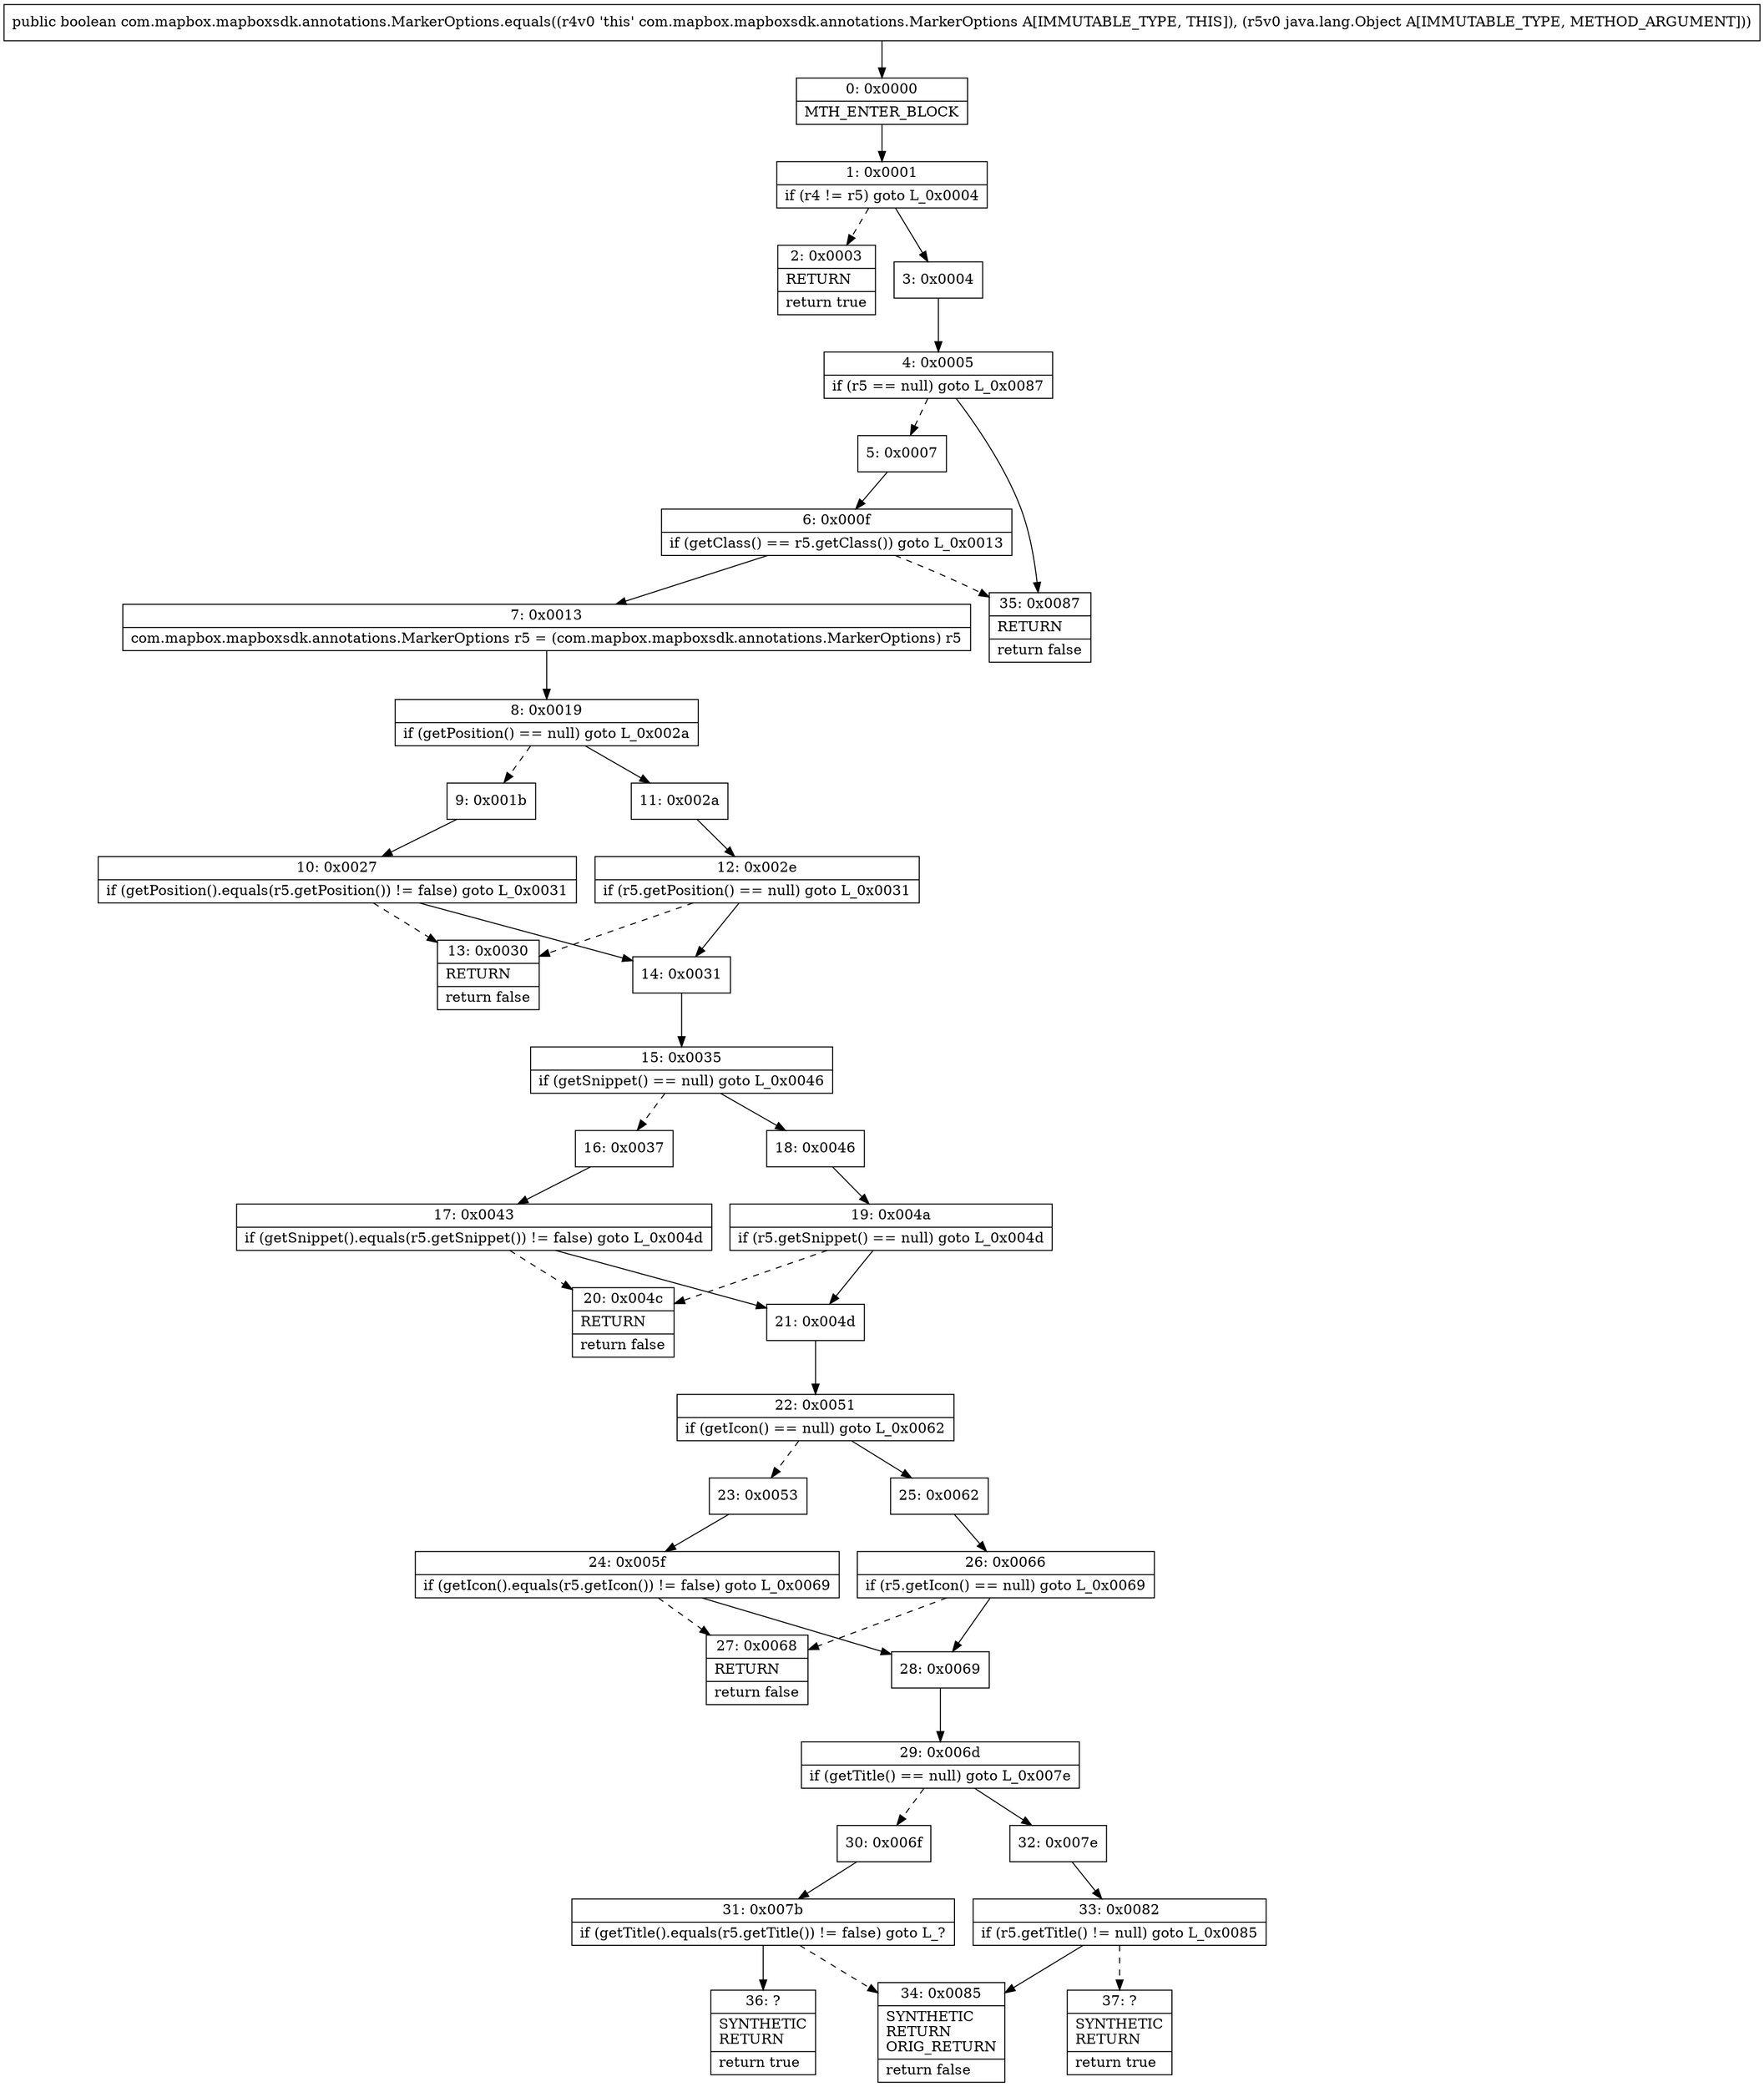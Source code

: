 digraph "CFG forcom.mapbox.mapboxsdk.annotations.MarkerOptions.equals(Ljava\/lang\/Object;)Z" {
Node_0 [shape=record,label="{0\:\ 0x0000|MTH_ENTER_BLOCK\l}"];
Node_1 [shape=record,label="{1\:\ 0x0001|if (r4 != r5) goto L_0x0004\l}"];
Node_2 [shape=record,label="{2\:\ 0x0003|RETURN\l|return true\l}"];
Node_3 [shape=record,label="{3\:\ 0x0004}"];
Node_4 [shape=record,label="{4\:\ 0x0005|if (r5 == null) goto L_0x0087\l}"];
Node_5 [shape=record,label="{5\:\ 0x0007}"];
Node_6 [shape=record,label="{6\:\ 0x000f|if (getClass() == r5.getClass()) goto L_0x0013\l}"];
Node_7 [shape=record,label="{7\:\ 0x0013|com.mapbox.mapboxsdk.annotations.MarkerOptions r5 = (com.mapbox.mapboxsdk.annotations.MarkerOptions) r5\l}"];
Node_8 [shape=record,label="{8\:\ 0x0019|if (getPosition() == null) goto L_0x002a\l}"];
Node_9 [shape=record,label="{9\:\ 0x001b}"];
Node_10 [shape=record,label="{10\:\ 0x0027|if (getPosition().equals(r5.getPosition()) != false) goto L_0x0031\l}"];
Node_11 [shape=record,label="{11\:\ 0x002a}"];
Node_12 [shape=record,label="{12\:\ 0x002e|if (r5.getPosition() == null) goto L_0x0031\l}"];
Node_13 [shape=record,label="{13\:\ 0x0030|RETURN\l|return false\l}"];
Node_14 [shape=record,label="{14\:\ 0x0031}"];
Node_15 [shape=record,label="{15\:\ 0x0035|if (getSnippet() == null) goto L_0x0046\l}"];
Node_16 [shape=record,label="{16\:\ 0x0037}"];
Node_17 [shape=record,label="{17\:\ 0x0043|if (getSnippet().equals(r5.getSnippet()) != false) goto L_0x004d\l}"];
Node_18 [shape=record,label="{18\:\ 0x0046}"];
Node_19 [shape=record,label="{19\:\ 0x004a|if (r5.getSnippet() == null) goto L_0x004d\l}"];
Node_20 [shape=record,label="{20\:\ 0x004c|RETURN\l|return false\l}"];
Node_21 [shape=record,label="{21\:\ 0x004d}"];
Node_22 [shape=record,label="{22\:\ 0x0051|if (getIcon() == null) goto L_0x0062\l}"];
Node_23 [shape=record,label="{23\:\ 0x0053}"];
Node_24 [shape=record,label="{24\:\ 0x005f|if (getIcon().equals(r5.getIcon()) != false) goto L_0x0069\l}"];
Node_25 [shape=record,label="{25\:\ 0x0062}"];
Node_26 [shape=record,label="{26\:\ 0x0066|if (r5.getIcon() == null) goto L_0x0069\l}"];
Node_27 [shape=record,label="{27\:\ 0x0068|RETURN\l|return false\l}"];
Node_28 [shape=record,label="{28\:\ 0x0069}"];
Node_29 [shape=record,label="{29\:\ 0x006d|if (getTitle() == null) goto L_0x007e\l}"];
Node_30 [shape=record,label="{30\:\ 0x006f}"];
Node_31 [shape=record,label="{31\:\ 0x007b|if (getTitle().equals(r5.getTitle()) != false) goto L_?\l}"];
Node_32 [shape=record,label="{32\:\ 0x007e}"];
Node_33 [shape=record,label="{33\:\ 0x0082|if (r5.getTitle() != null) goto L_0x0085\l}"];
Node_34 [shape=record,label="{34\:\ 0x0085|SYNTHETIC\lRETURN\lORIG_RETURN\l|return false\l}"];
Node_35 [shape=record,label="{35\:\ 0x0087|RETURN\l|return false\l}"];
Node_36 [shape=record,label="{36\:\ ?|SYNTHETIC\lRETURN\l|return true\l}"];
Node_37 [shape=record,label="{37\:\ ?|SYNTHETIC\lRETURN\l|return true\l}"];
MethodNode[shape=record,label="{public boolean com.mapbox.mapboxsdk.annotations.MarkerOptions.equals((r4v0 'this' com.mapbox.mapboxsdk.annotations.MarkerOptions A[IMMUTABLE_TYPE, THIS]), (r5v0 java.lang.Object A[IMMUTABLE_TYPE, METHOD_ARGUMENT])) }"];
MethodNode -> Node_0;
Node_0 -> Node_1;
Node_1 -> Node_2[style=dashed];
Node_1 -> Node_3;
Node_3 -> Node_4;
Node_4 -> Node_5[style=dashed];
Node_4 -> Node_35;
Node_5 -> Node_6;
Node_6 -> Node_7;
Node_6 -> Node_35[style=dashed];
Node_7 -> Node_8;
Node_8 -> Node_9[style=dashed];
Node_8 -> Node_11;
Node_9 -> Node_10;
Node_10 -> Node_14;
Node_10 -> Node_13[style=dashed];
Node_11 -> Node_12;
Node_12 -> Node_13[style=dashed];
Node_12 -> Node_14;
Node_14 -> Node_15;
Node_15 -> Node_16[style=dashed];
Node_15 -> Node_18;
Node_16 -> Node_17;
Node_17 -> Node_21;
Node_17 -> Node_20[style=dashed];
Node_18 -> Node_19;
Node_19 -> Node_20[style=dashed];
Node_19 -> Node_21;
Node_21 -> Node_22;
Node_22 -> Node_23[style=dashed];
Node_22 -> Node_25;
Node_23 -> Node_24;
Node_24 -> Node_28;
Node_24 -> Node_27[style=dashed];
Node_25 -> Node_26;
Node_26 -> Node_27[style=dashed];
Node_26 -> Node_28;
Node_28 -> Node_29;
Node_29 -> Node_30[style=dashed];
Node_29 -> Node_32;
Node_30 -> Node_31;
Node_31 -> Node_34[style=dashed];
Node_31 -> Node_36;
Node_32 -> Node_33;
Node_33 -> Node_34;
Node_33 -> Node_37[style=dashed];
}

